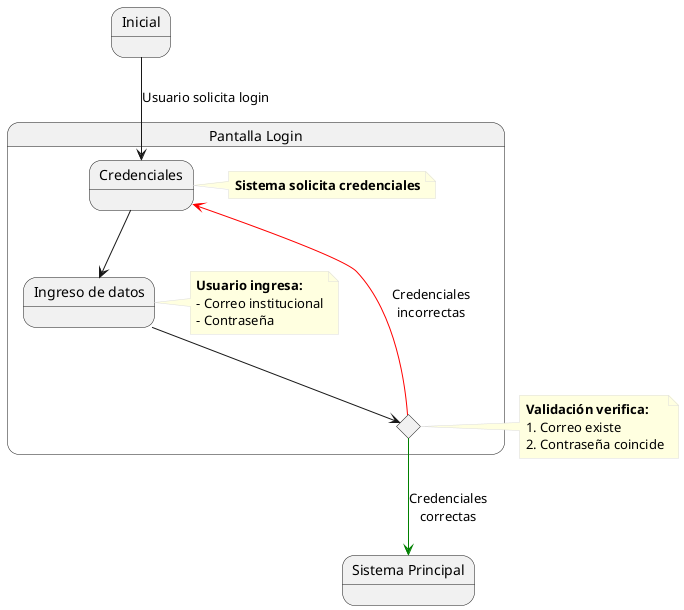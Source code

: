 @startuml
skinparam BackgroundColor transparent
skinparam NoteBackgroundColor LightYellow
skinparam NoteBorderColor #DDDDDD
skinparam Rectangle {
    BackgroundColor LightSkyBlue
    BorderColor SteelBlue
}
skinparam Diamond {
    BackgroundColor LightSkyBlue
    BorderColor SteelBlue
}


state "Inicial" as inicio
state "Pantalla Login" as login {
    state "Credenciales" as empty1
    note right of empty1
        <b>Sistema solicita credenciales</b>
    end note
    
    state "Ingreso de datos" as empty2
    note right of empty2
        <b>Usuario ingresa:
        - Correo institucional
        - Contraseña
    end note

    state "Validación" as validacion <<choice>>
}

state "Sistema Principal" as pantallaPrincipal

inicio --> empty1 : Usuario solicita login
empty1 --> empty2
empty2 --> validacion

validacion -[#red]-> empty1 : Credenciales\nincorrectas
validacion -[#green]-> pantallaPrincipal : Credenciales\ncorrectas

note left of validacion
    <b>Validación verifica:
    1. Correo existe
    2. Contraseña coincide
end note

@enduml